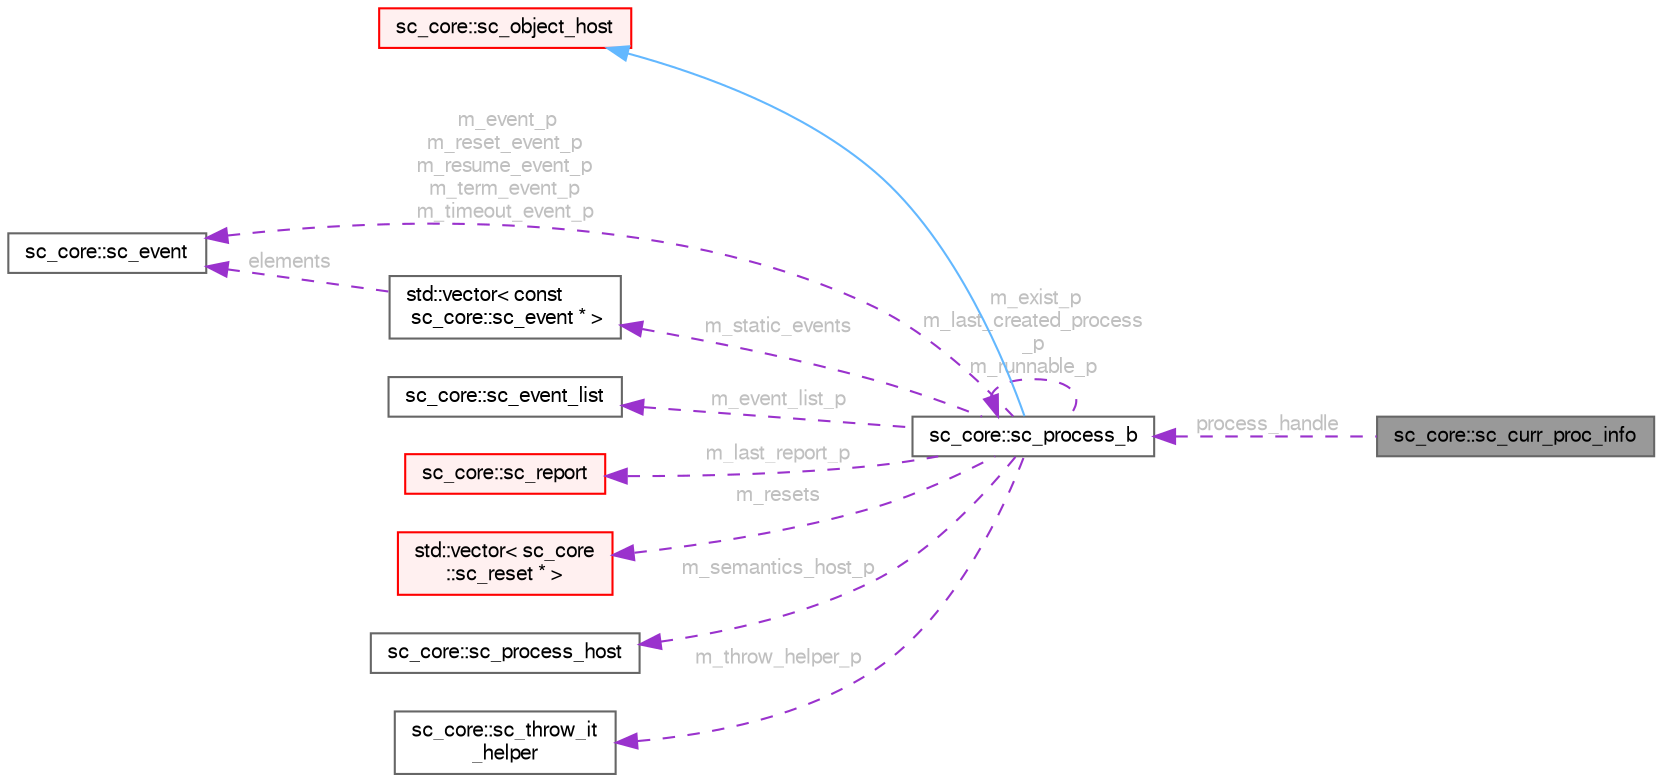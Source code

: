 digraph "sc_core::sc_curr_proc_info"
{
 // LATEX_PDF_SIZE
  bgcolor="transparent";
  edge [fontname=FreeSans,fontsize=10,labelfontname=FreeSans,labelfontsize=10];
  node [fontname=FreeSans,fontsize=10,shape=box,height=0.2,width=0.4];
  rankdir="LR";
  Node1 [id="Node000001",label="sc_core::sc_curr_proc_info",height=0.2,width=0.4,color="gray40", fillcolor="grey60", style="filled", fontcolor="black",tooltip=" "];
  Node2 -> Node1 [id="edge1_Node000001_Node000002",dir="back",color="darkorchid3",style="dashed",tooltip=" ",label=" process_handle",fontcolor="grey" ];
  Node2 [id="Node000002",label="sc_core::sc_process_b",height=0.2,width=0.4,color="gray40", fillcolor="white", style="filled",URL="$a02157.html",tooltip=" "];
  Node3 -> Node2 [id="edge2_Node000002_Node000003",dir="back",color="steelblue1",style="solid",tooltip=" "];
  Node3 [id="Node000003",label="sc_core::sc_object_host",height=0.2,width=0.4,color="red", fillcolor="#FFF0F0", style="filled",URL="$a02129.html",tooltip=" "];
  Node5 -> Node2 [id="edge3_Node000002_Node000005",dir="back",color="darkorchid3",style="dashed",tooltip=" ",label=" m_event_p\nm_reset_event_p\nm_resume_event_p\nm_term_event_p\nm_timeout_event_p",fontcolor="grey" ];
  Node5 [id="Node000005",label="sc_core::sc_event",height=0.2,width=0.4,color="gray40", fillcolor="white", style="filled",URL="$a02053.html",tooltip=" "];
  Node6 -> Node2 [id="edge4_Node000002_Node000006",dir="back",color="darkorchid3",style="dashed",tooltip=" ",label=" m_event_list_p",fontcolor="grey" ];
  Node6 [id="Node000006",label="sc_core::sc_event_list",height=0.2,width=0.4,color="gray40", fillcolor="white", style="filled",URL="$a02041.html",tooltip=" "];
  Node2 -> Node2 [id="edge5_Node000002_Node000002",dir="back",color="darkorchid3",style="dashed",tooltip=" ",label=" m_exist_p\nm_last_created_process\l_p\nm_runnable_p",fontcolor="grey" ];
  Node7 -> Node2 [id="edge6_Node000002_Node000007",dir="back",color="darkorchid3",style="dashed",tooltip=" ",label=" m_last_report_p",fontcolor="grey" ];
  Node7 [id="Node000007",label="sc_core::sc_report",height=0.2,width=0.4,color="red", fillcolor="#FFF0F0", style="filled",URL="$a02353.html",tooltip=" "];
  Node11 -> Node2 [id="edge7_Node000002_Node000011",dir="back",color="darkorchid3",style="dashed",tooltip=" ",label=" m_resets",fontcolor="grey" ];
  Node11 [id="Node000011",label="std::vector\< sc_core\l::sc_reset * \>",height=0.2,width=0.4,color="red", fillcolor="#FFF0F0", style="filled",tooltip=" "];
  Node17 -> Node2 [id="edge8_Node000002_Node000017",dir="back",color="darkorchid3",style="dashed",tooltip=" ",label=" m_semantics_host_p",fontcolor="grey" ];
  Node17 [id="Node000017",label="sc_core::sc_process_host",height=0.2,width=0.4,color="gray40", fillcolor="white", style="filled",URL="$a02141.html",tooltip=" "];
  Node18 -> Node2 [id="edge9_Node000002_Node000018",dir="back",color="darkorchid3",style="dashed",tooltip=" ",label=" m_static_events",fontcolor="grey" ];
  Node18 [id="Node000018",label="std::vector\< const\l sc_core::sc_event * \>",height=0.2,width=0.4,color="gray40", fillcolor="white", style="filled",tooltip=" "];
  Node5 -> Node18 [id="edge10_Node000018_Node000005",dir="back",color="darkorchid3",style="dashed",tooltip=" ",label=" elements",fontcolor="grey" ];
  Node19 -> Node2 [id="edge11_Node000002_Node000019",dir="back",color="darkorchid3",style="dashed",tooltip=" ",label=" m_throw_helper_p",fontcolor="grey" ];
  Node19 [id="Node000019",label="sc_core::sc_throw_it\l_helper",height=0.2,width=0.4,color="gray40", fillcolor="white", style="filled",URL="$a02149.html",tooltip=" "];
}
